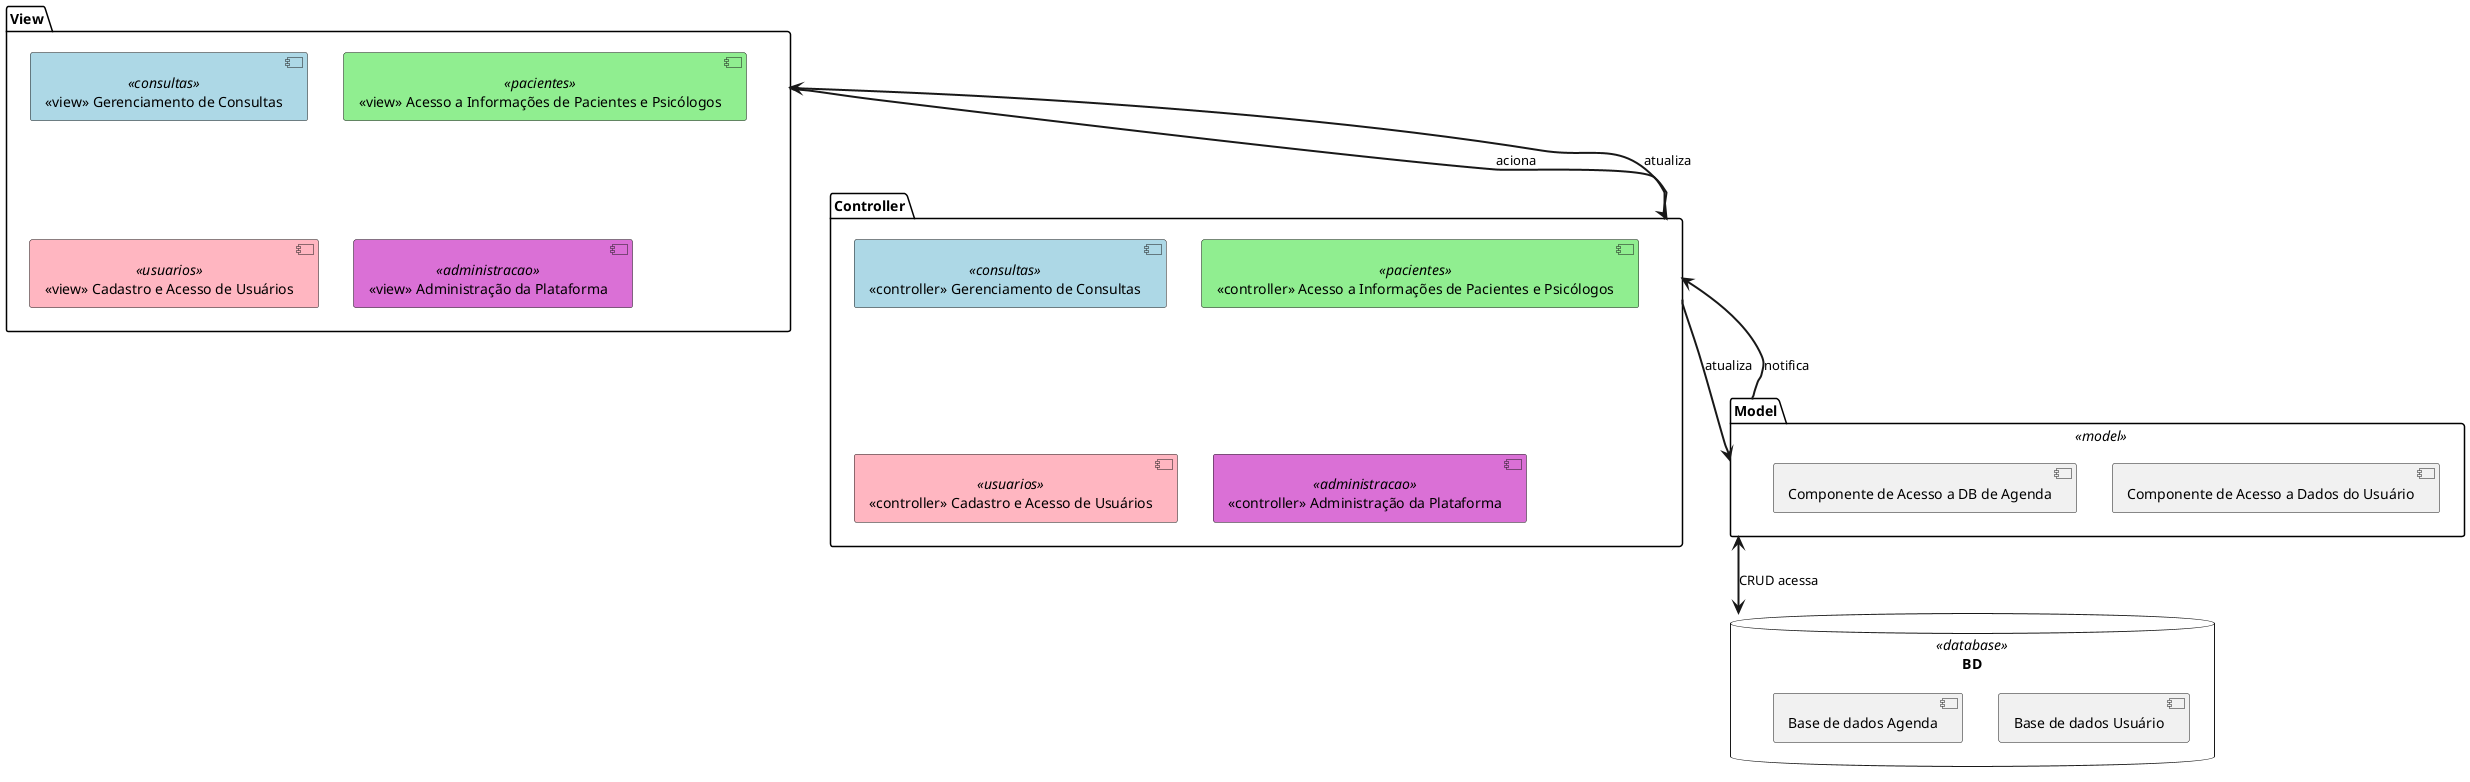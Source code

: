 @startuml mvc_diagram

skinparam component {
  backgroundColor<<consultas>> LightBlue
  backgroundColor<<pacientes>> LightGreen
  backgroundColor<<usuarios>> LightPink
  backgroundColor<<administracao>> Orchid
  backgroundColor<<model>> LightGray
  backgroundColor<<database>> Thistle
}

skinparam Arrow {
  Padding 10
  Thickness 2
}

package "View" {
  [<<view>> Gerenciamento de Consultas] <<consultas>>
  [<<view>> Acesso a Informações de Pacientes e Psicólogos] <<pacientes>>
  [<<view>> Cadastro e Acesso de Usuários] <<usuarios>>
  [<<view>> Administração da Plataforma] <<administracao>>
}

package "Controller" {
  [<<controller>> Gerenciamento de Consultas] <<consultas>>
  [<<controller>> Acesso a Informações de Pacientes e Psicólogos] <<pacientes>>
  [<<controller>> Cadastro e Acesso de Usuários] <<usuarios>>
  [<<controller>> Administração da Plataforma] <<administracao>>
}

package "Model" <<model>> {
  [Componente de Acesso a Dados do Usuário]
  [Componente de Acesso a DB de Agenda]
}

database "BD" <<database>> {
  [Base de dados Usuário]
  [Base de dados Agenda]
}

' Posicionamento dos pacotes para alinhar horizontalmente
View -[hidden]-> Controller
Controller -[hidden]-> Model
Model -[hidden]-> BD

' Relacionamentos entre packages com setas ajustadas
View --> Controller : aciona
Controller --> View : atualiza
Controller --> Model : atualiza
Model --> Controller : notifica
Model <--> BD : CRUD acessa

@enduml
